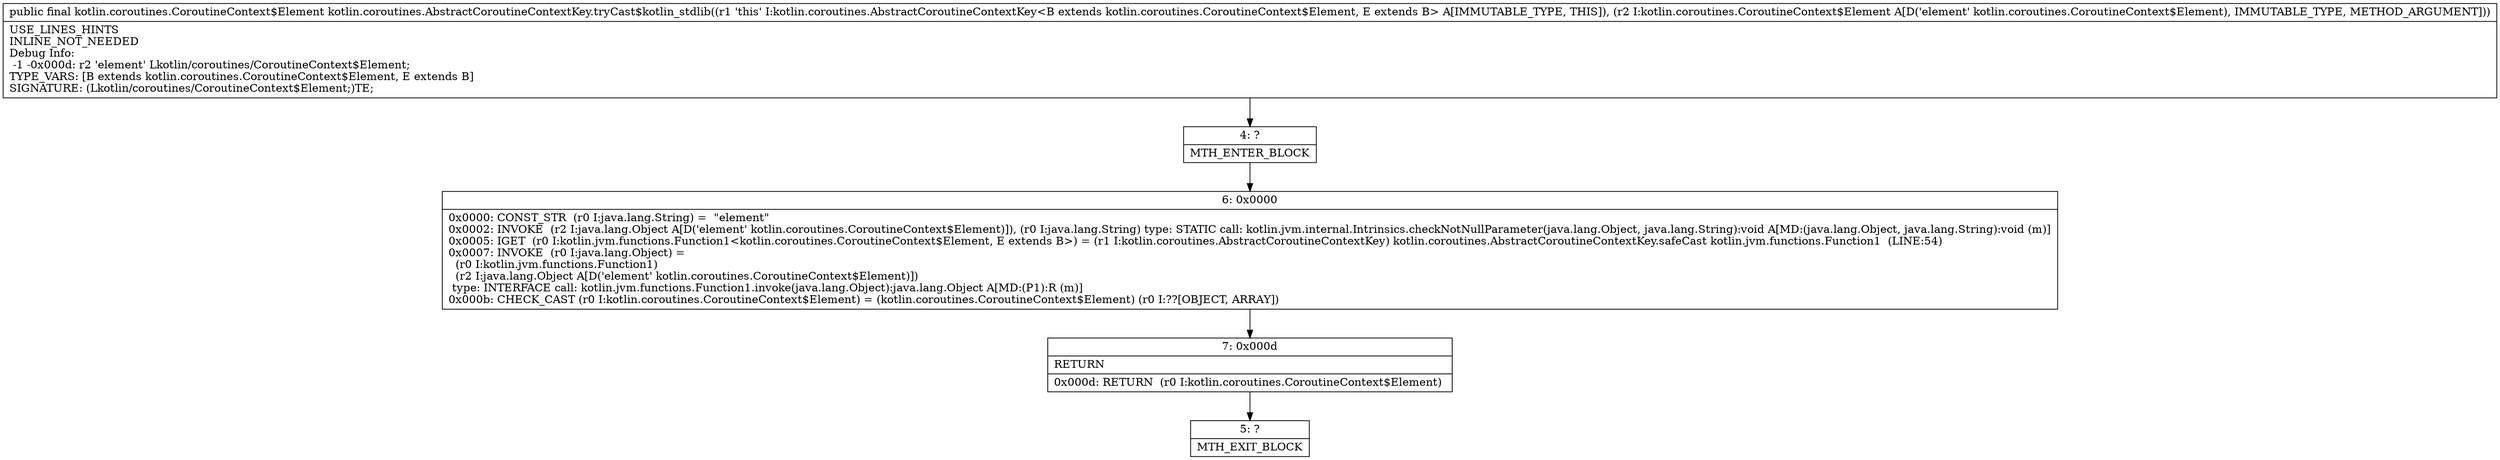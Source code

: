 digraph "CFG forkotlin.coroutines.AbstractCoroutineContextKey.tryCast$kotlin_stdlib(Lkotlin\/coroutines\/CoroutineContext$Element;)Lkotlin\/coroutines\/CoroutineContext$Element;" {
Node_4 [shape=record,label="{4\:\ ?|MTH_ENTER_BLOCK\l}"];
Node_6 [shape=record,label="{6\:\ 0x0000|0x0000: CONST_STR  (r0 I:java.lang.String) =  \"element\" \l0x0002: INVOKE  (r2 I:java.lang.Object A[D('element' kotlin.coroutines.CoroutineContext$Element)]), (r0 I:java.lang.String) type: STATIC call: kotlin.jvm.internal.Intrinsics.checkNotNullParameter(java.lang.Object, java.lang.String):void A[MD:(java.lang.Object, java.lang.String):void (m)]\l0x0005: IGET  (r0 I:kotlin.jvm.functions.Function1\<kotlin.coroutines.CoroutineContext$Element, E extends B\>) = (r1 I:kotlin.coroutines.AbstractCoroutineContextKey) kotlin.coroutines.AbstractCoroutineContextKey.safeCast kotlin.jvm.functions.Function1  (LINE:54)\l0x0007: INVOKE  (r0 I:java.lang.Object) = \l  (r0 I:kotlin.jvm.functions.Function1)\l  (r2 I:java.lang.Object A[D('element' kotlin.coroutines.CoroutineContext$Element)])\l type: INTERFACE call: kotlin.jvm.functions.Function1.invoke(java.lang.Object):java.lang.Object A[MD:(P1):R (m)]\l0x000b: CHECK_CAST (r0 I:kotlin.coroutines.CoroutineContext$Element) = (kotlin.coroutines.CoroutineContext$Element) (r0 I:??[OBJECT, ARRAY]) \l}"];
Node_7 [shape=record,label="{7\:\ 0x000d|RETURN\l|0x000d: RETURN  (r0 I:kotlin.coroutines.CoroutineContext$Element) \l}"];
Node_5 [shape=record,label="{5\:\ ?|MTH_EXIT_BLOCK\l}"];
MethodNode[shape=record,label="{public final kotlin.coroutines.CoroutineContext$Element kotlin.coroutines.AbstractCoroutineContextKey.tryCast$kotlin_stdlib((r1 'this' I:kotlin.coroutines.AbstractCoroutineContextKey\<B extends kotlin.coroutines.CoroutineContext$Element, E extends B\> A[IMMUTABLE_TYPE, THIS]), (r2 I:kotlin.coroutines.CoroutineContext$Element A[D('element' kotlin.coroutines.CoroutineContext$Element), IMMUTABLE_TYPE, METHOD_ARGUMENT]))  | USE_LINES_HINTS\lINLINE_NOT_NEEDED\lDebug Info:\l  \-1 \-0x000d: r2 'element' Lkotlin\/coroutines\/CoroutineContext$Element;\lTYPE_VARS: [B extends kotlin.coroutines.CoroutineContext$Element, E extends B]\lSIGNATURE: (Lkotlin\/coroutines\/CoroutineContext$Element;)TE;\l}"];
MethodNode -> Node_4;Node_4 -> Node_6;
Node_6 -> Node_7;
Node_7 -> Node_5;
}

